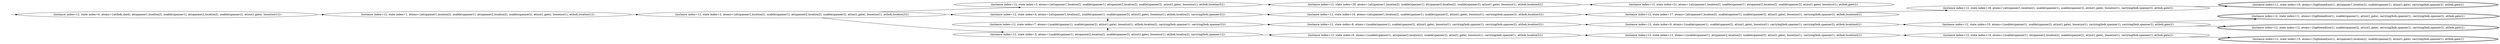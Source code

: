 digraph {
rankdir="LR"
s0[label="(instance index=12, state index=0, atoms={at(bob,shed), at(spanner1,location2), usable(spanner1), at(spanner2,location2), usable(spanner2), at(nut1,gate), loose(nut1)})"]
s1[label="(instance index=12, state index=1, atoms={at(spanner1,location2), usable(spanner1), at(spanner2,location2), usable(spanner2), at(nut1,gate), loose(nut1), at(bob,location1)})"]
s2[label="(instance index=12, state index=2, atoms={at(spanner1,location2), usable(spanner1), at(spanner2,location2), usable(spanner2), at(nut1,gate), loose(nut1), at(bob,location2)})"]
s4[label="(instance index=12, state index=4, atoms={at(spanner1,location2), usable(spanner1), usable(spanner2), at(nut1,gate), loose(nut1), at(bob,location2), carrying(bob,spanner2)})"]
s7[label="(instance index=12, state index=7, atoms={usable(spanner1), usable(spanner2), at(nut1,gate), loose(nut1), at(bob,location2), carrying(bob,spanner1), carrying(bob,spanner2)})"]
s5[label="(instance index=12, state index=5, atoms={usable(spanner1), at(spanner2,location2), usable(spanner2), at(nut1,gate), loose(nut1), at(bob,location2), carrying(bob,spanner1)})"]
s3[label="(instance index=12, state index=3, atoms={at(spanner1,location2), usable(spanner1), at(spanner2,location2), usable(spanner2), at(nut1,gate), loose(nut1), at(bob,location3)})"]
s6[label="(instance index=12, state index=6, atoms={usable(spanner1), at(spanner2,location2), usable(spanner2), at(nut1,gate), loose(nut1), carrying(bob,spanner1), at(bob,location3)})"]
s8[label="(instance index=12, state index=8, atoms={usable(spanner1), usable(spanner2), at(nut1,gate), loose(nut1), carrying(bob,spanner1), carrying(bob,spanner2), at(bob,location3)})"]
s16[label="(instance index=12, state index=16, atoms={at(spanner1,location2), usable(spanner1), usable(spanner2), at(nut1,gate), loose(nut1), carrying(bob,spanner2), at(bob,location3)})"]
s20[label="(instance index=12, state index=20, atoms={at(spanner1,location2), usable(spanner1), at(spanner2,location2), usable(spanner2), at(nut1,gate), loose(nut1), at(bob,location4)})"]
s13[label="(instance index=12, state index=13, atoms={usable(spanner1), at(spanner2,location2), usable(spanner2), at(nut1,gate), loose(nut1), carrying(bob,spanner1), at(bob,location4)})"]
s9[label="(instance index=12, state index=9, atoms={usable(spanner1), usable(spanner2), at(nut1,gate), loose(nut1), carrying(bob,spanner1), carrying(bob,spanner2), at(bob,location4)})"]
s17[label="(instance index=12, state index=17, atoms={at(spanner1,location2), usable(spanner1), usable(spanner2), at(nut1,gate), loose(nut1), carrying(bob,spanner2), at(bob,location4)})"]
s21[label="(instance index=12, state index=21, atoms={at(spanner1,location2), usable(spanner1), at(spanner2,location2), usable(spanner2), at(nut1,gate), loose(nut1), at(bob,gate)})"]
s14[label="(instance index=12, state index=14, atoms={usable(spanner1), at(spanner2,location2), usable(spanner2), at(nut1,gate), loose(nut1), carrying(bob,spanner1), at(bob,gate)})"]
s10[label="(instance index=12, state index=10, atoms={usable(spanner1), usable(spanner2), at(nut1,gate), loose(nut1), carrying(bob,spanner1), carrying(bob,spanner2), at(bob,gate)})"]
s18[label="(instance index=12, state index=18, atoms={at(spanner1,location2), usable(spanner1), usable(spanner2), at(nut1,gate), loose(nut1), carrying(bob,spanner2), at(bob,gate)})"]
s15[peripheries=2,label="(instance index=12, state index=15, atoms={tightened(nut1), at(spanner2,location2), usable(spanner2), at(nut1,gate), carrying(bob,spanner1), at(bob,gate)})"]
s12[peripheries=2,label="(instance index=12, state index=12, atoms={tightened(nut1), usable(spanner2), at(nut1,gate), carrying(bob,spanner1), carrying(bob,spanner2), at(bob,gate)})"]
s19[peripheries=2,label="(instance index=12, state index=19, atoms={tightened(nut1), at(spanner1,location2), usable(spanner1), at(nut1,gate), carrying(bob,spanner2), at(bob,gate)})"]
s11[peripheries=2,label="(instance index=12, state index=11, atoms={tightened(nut1), usable(spanner1), at(nut1,gate), carrying(bob,spanner1), carrying(bob,spanner2), at(bob,gate)})"]
Dangling [ label = "", style = invis ]
{ rank = same; Dangling }
Dangling -> s0
{ rank = same; s0}
{ rank = same; s1}
{ rank = same; s2}
{ rank = same; s4,s7,s5,s3}
{ rank = same; s6,s8,s16,s20}
{ rank = same; s13,s9,s17,s21}
{ rank = same; s14,s10,s18}
{ rank = same; s15,s12,s19,s11}
{
s0->s1
}
{
s1->s2
}
{
s2->s5
s2->s4
s2->s3
}
{
s4->s7
s4->s16
s7->s8
s5->s7
s5->s6
s3->s20
}
{
s6->s13
s8->s9
s16->s17
s20->s21
}
{
s13->s14
s9->s10
s17->s18
}
{
s14->s15
s10->s12
s10->s11
s18->s19
}
{
}
}
